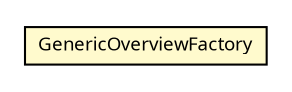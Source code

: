 #!/usr/local/bin/dot
#
# Class diagram 
# Generated by UMLGraph version R5_6 (http://www.umlgraph.org/)
#

digraph G {
	edge [fontname="Trebuchet MS",fontsize=10,labelfontname="Trebuchet MS",labelfontsize=10];
	node [fontname="Trebuchet MS",fontsize=10,shape=plaintext];
	nodesep=0.25;
	ranksep=0.5;
	// se.cambio.cds.model.overview.dao.GenericOverviewFactory
	c218600 [label=<<table title="se.cambio.cds.model.overview.dao.GenericOverviewFactory" border="0" cellborder="1" cellspacing="0" cellpadding="2" port="p" bgcolor="lemonChiffon" href="./GenericOverviewFactory.html">
		<tr><td><table border="0" cellspacing="0" cellpadding="1">
<tr><td align="center" balign="center"><font face="Trebuchet MS"> GenericOverviewFactory </font></td></tr>
		</table></td></tr>
		</table>>, URL="./GenericOverviewFactory.html", fontname="Trebuchet MS", fontcolor="black", fontsize=9.0];
}


